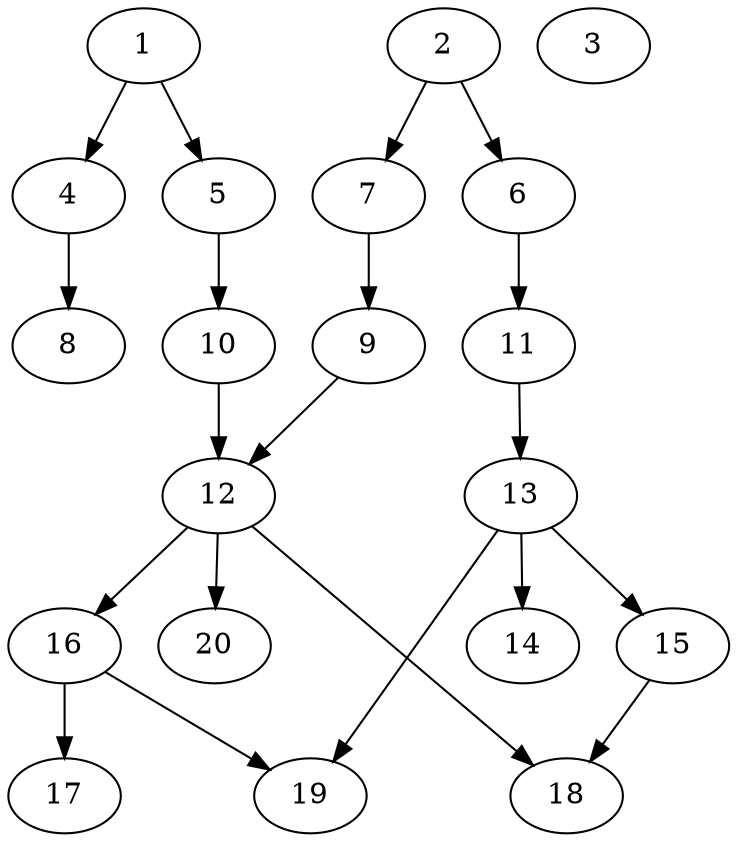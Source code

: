 // DAG automatically generated by daggen at Thu Feb 29 17:35:01 2024
// daggen-master/daggen -n 20 --fat 0.5 --density 0.5 --regular 0.5 --jump 2 --minalpha 20 --maxalpha 50 --dot -o dags/sim_4.dot 
digraph G {
  1 [size="158196514549", alpha="23.66"]
  1 -> 4 [size ="209715200"]
  1 -> 5 [size ="209715200"]
  2 [size="231928233984", alpha="48.18"]
  2 -> 6 [size ="301989888"]
  2 -> 7 [size ="301989888"]
  3 [size="582061642084", alpha="29.30"]
  4 [size="43801393372", alpha="39.72"]
  4 -> 8 [size ="33554432"]
  5 [size="368293445632", alpha="45.84"]
  5 -> 10 [size ="411041792"]
  6 [size="87525811008", alpha="26.10"]
  6 -> 11 [size ="75497472"]
  7 [size="64379709936", alpha="36.79"]
  7 -> 9 [size ="134217728"]
  8 [size="130140153216", alpha="40.59"]
  9 [size="1073741824000", alpha="34.53"]
  9 -> 12 [size ="838860800"]
  10 [size="1073741824000", alpha="41.15"]
  10 -> 12 [size ="838860800"]
  11 [size="7633071618", alpha="40.53"]
  11 -> 13 [size ="536870912"]
  12 [size="537769412", alpha="38.36"]
  12 -> 16 [size ="33554432"]
  12 -> 18 [size ="33554432"]
  12 -> 20 [size ="33554432"]
  13 [size="85504956662", alpha="28.79"]
  13 -> 14 [size ="75497472"]
  13 -> 15 [size ="75497472"]
  13 -> 19 [size ="75497472"]
  14 [size="168149327153", alpha="41.93"]
  15 [size="15129825679", alpha="43.75"]
  15 -> 18 [size ="301989888"]
  16 [size="5192201484", alpha="29.38"]
  16 -> 17 [size ="134217728"]
  16 -> 19 [size ="134217728"]
  17 [size="253039530858", alpha="39.19"]
  18 [size="134217728000", alpha="21.53"]
  19 [size="90686282088", alpha="30.79"]
  20 [size="93538477558", alpha="38.90"]
}
